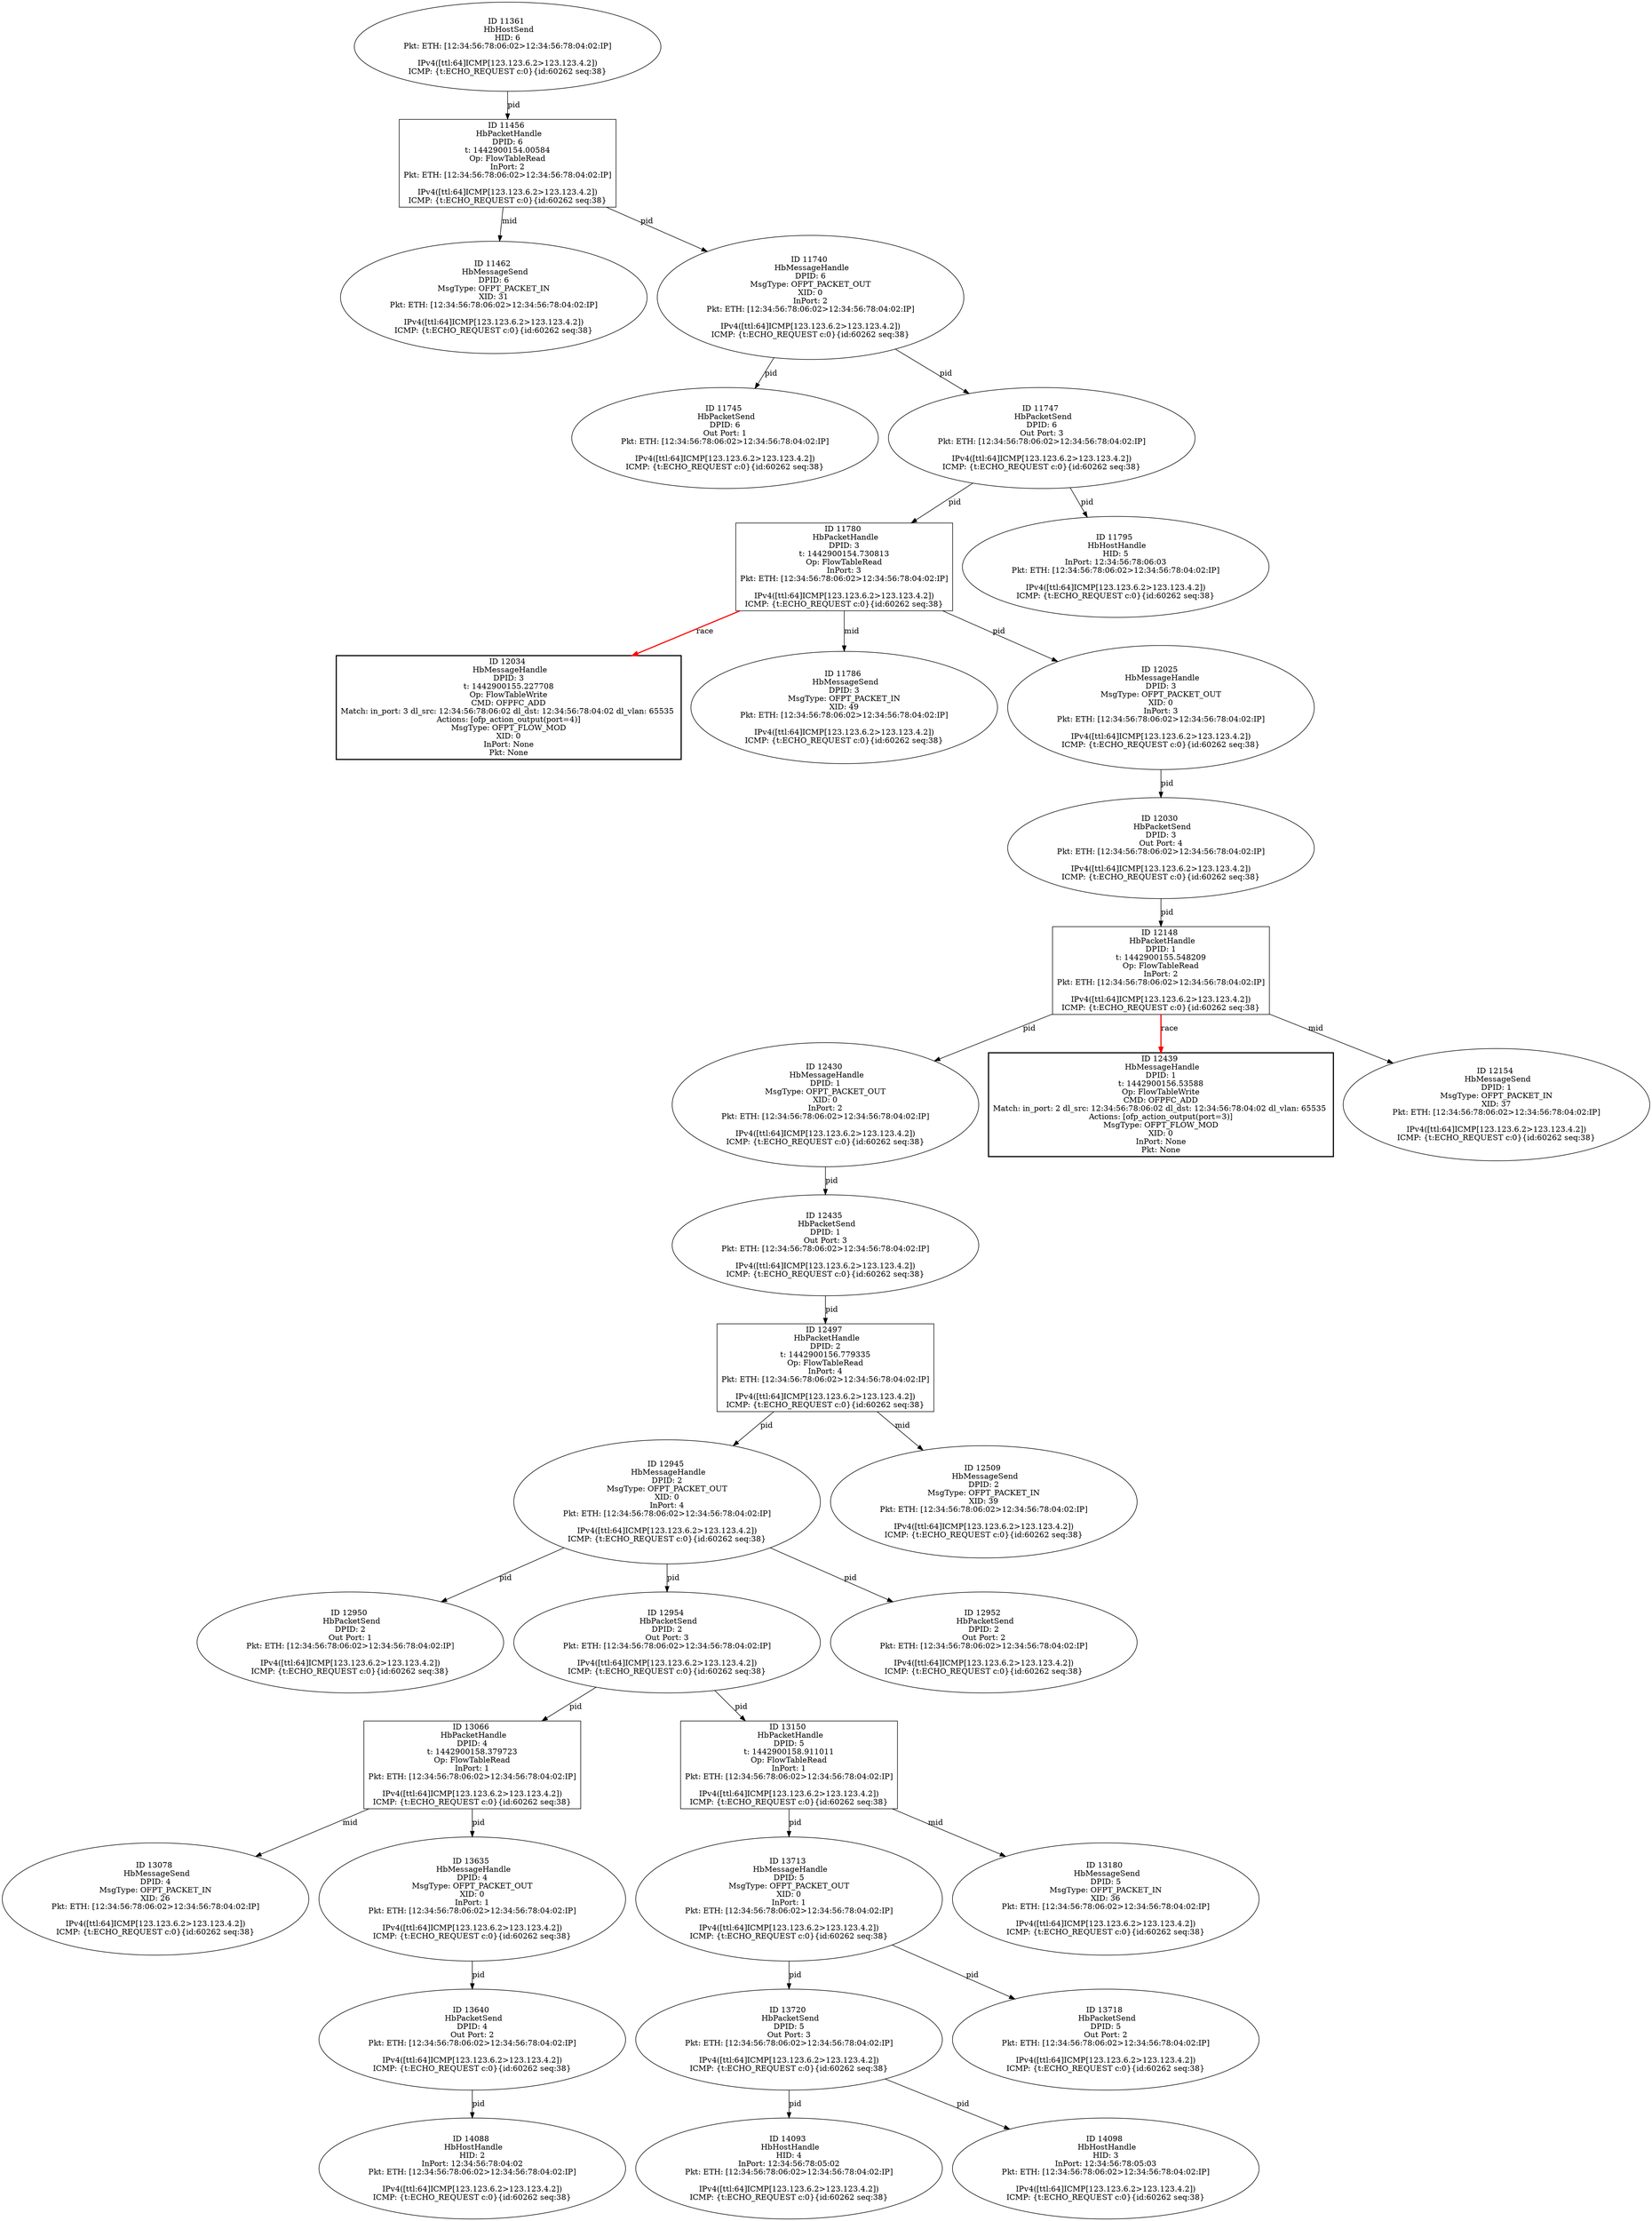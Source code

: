 strict digraph G {
12034 [shape=box, style=bold, event=<hb_events.HbMessageHandle object at 0x10a6fd610>, label="ID 12034 
 HbMessageHandle
DPID: 3
t: 1442900155.227708
Op: FlowTableWrite
CMD: OFPFC_ADD
Match: in_port: 3 dl_src: 12:34:56:78:06:02 dl_dst: 12:34:56:78:04:02 dl_vlan: 65535 
Actions: [ofp_action_output(port=4)]
MsgType: OFPT_FLOW_MOD
XID: 0
InPort: None
Pkt: None"];
11780 [shape=box, event=<hb_events.HbPacketHandle object at 0x10a5db850>, label="ID 11780 
 HbPacketHandle
DPID: 3
t: 1442900154.730813
Op: FlowTableRead
InPort: 3
Pkt: ETH: [12:34:56:78:06:02>12:34:56:78:04:02:IP]

IPv4([ttl:64]ICMP[123.123.6.2>123.123.4.2])
ICMP: {t:ECHO_REQUEST c:0}{id:60262 seq:38}"];
13078 [shape=oval, event=<hb_events.HbMessageSend object at 0x10acbcc10>, label="ID 13078 
 HbMessageSend
DPID: 4
MsgType: OFPT_PACKET_IN
XID: 26
Pkt: ETH: [12:34:56:78:06:02>12:34:56:78:04:02:IP]

IPv4([ttl:64]ICMP[123.123.6.2>123.123.4.2])
ICMP: {t:ECHO_REQUEST c:0}{id:60262 seq:38}"];
14088 [shape=oval, event=<hb_events.HbHostHandle object at 0x10afe3190>, label="ID 14088 
 HbHostHandle
HID: 2
InPort: 12:34:56:78:04:02
Pkt: ETH: [12:34:56:78:06:02>12:34:56:78:04:02:IP]

IPv4([ttl:64]ICMP[123.123.6.2>123.123.4.2])
ICMP: {t:ECHO_REQUEST c:0}{id:60262 seq:38}"];
13066 [shape=box, event=<hb_events.HbPacketHandle object at 0x10acb8b10>, label="ID 13066 
 HbPacketHandle
DPID: 4
t: 1442900158.379723
Op: FlowTableRead
InPort: 1
Pkt: ETH: [12:34:56:78:06:02>12:34:56:78:04:02:IP]

IPv4([ttl:64]ICMP[123.123.6.2>123.123.4.2])
ICMP: {t:ECHO_REQUEST c:0}{id:60262 seq:38}"];
14093 [shape=oval, event=<hb_events.HbHostHandle object at 0x10afe3610>, label="ID 14093 
 HbHostHandle
HID: 4
InPort: 12:34:56:78:05:02
Pkt: ETH: [12:34:56:78:06:02>12:34:56:78:04:02:IP]

IPv4([ttl:64]ICMP[123.123.6.2>123.123.4.2])
ICMP: {t:ECHO_REQUEST c:0}{id:60262 seq:38}"];
12430 [shape=oval, event=<hb_events.HbMessageHandle object at 0x10a980dd0>, label="ID 12430 
 HbMessageHandle
DPID: 1
MsgType: OFPT_PACKET_OUT
XID: 0
InPort: 2
Pkt: ETH: [12:34:56:78:06:02>12:34:56:78:04:02:IP]

IPv4([ttl:64]ICMP[123.123.6.2>123.123.4.2])
ICMP: {t:ECHO_REQUEST c:0}{id:60262 seq:38}"];
12945 [shape=oval, event=<hb_events.HbMessageHandle object at 0x10ac5c210>, label="ID 12945 
 HbMessageHandle
DPID: 2
MsgType: OFPT_PACKET_OUT
XID: 0
InPort: 4
Pkt: ETH: [12:34:56:78:06:02>12:34:56:78:04:02:IP]

IPv4([ttl:64]ICMP[123.123.6.2>123.123.4.2])
ICMP: {t:ECHO_REQUEST c:0}{id:60262 seq:38}"];
14098 [shape=oval, event=<hb_events.HbHostHandle object at 0x10afe3a90>, label="ID 14098 
 HbHostHandle
HID: 3
InPort: 12:34:56:78:05:03
Pkt: ETH: [12:34:56:78:06:02>12:34:56:78:04:02:IP]

IPv4([ttl:64]ICMP[123.123.6.2>123.123.4.2])
ICMP: {t:ECHO_REQUEST c:0}{id:60262 seq:38}"];
12435 [shape=oval, event=<hb_events.HbPacketSend object at 0x10a984110>, label="ID 12435 
 HbPacketSend
DPID: 1
Out Port: 3
Pkt: ETH: [12:34:56:78:06:02>12:34:56:78:04:02:IP]

IPv4([ttl:64]ICMP[123.123.6.2>123.123.4.2])
ICMP: {t:ECHO_REQUEST c:0}{id:60262 seq:38}"];
12950 [shape=oval, event=<hb_events.HbPacketSend object at 0x10ac5c890>, label="ID 12950 
 HbPacketSend
DPID: 2
Out Port: 1
Pkt: ETH: [12:34:56:78:06:02>12:34:56:78:04:02:IP]

IPv4([ttl:64]ICMP[123.123.6.2>123.123.4.2])
ICMP: {t:ECHO_REQUEST c:0}{id:60262 seq:38}"];
12439 [shape=box, style=bold, event=<hb_events.HbMessageHandle object at 0x10a9a5650>, label="ID 12439 
 HbMessageHandle
DPID: 1
t: 1442900156.53588
Op: FlowTableWrite
CMD: OFPFC_ADD
Match: in_port: 2 dl_src: 12:34:56:78:06:02 dl_dst: 12:34:56:78:04:02 dl_vlan: 65535 
Actions: [ofp_action_output(port=3)]
MsgType: OFPT_FLOW_MOD
XID: 0
InPort: None
Pkt: None"];
13720 [shape=oval, event=<hb_events.HbPacketSend object at 0x10aefcad0>, label="ID 13720 
 HbPacketSend
DPID: 5
Out Port: 3
Pkt: ETH: [12:34:56:78:06:02>12:34:56:78:04:02:IP]

IPv4([ttl:64]ICMP[123.123.6.2>123.123.4.2])
ICMP: {t:ECHO_REQUEST c:0}{id:60262 seq:38}"];
12954 [shape=oval, event=<hb_events.HbPacketSend object at 0x10ac5cc90>, label="ID 12954 
 HbPacketSend
DPID: 2
Out Port: 3
Pkt: ETH: [12:34:56:78:06:02>12:34:56:78:04:02:IP]

IPv4([ttl:64]ICMP[123.123.6.2>123.123.4.2])
ICMP: {t:ECHO_REQUEST c:0}{id:60262 seq:38}"];
11786 [shape=oval, event=<hb_events.HbMessageSend object at 0x10a5dbf90>, label="ID 11786 
 HbMessageSend
DPID: 3
MsgType: OFPT_PACKET_IN
XID: 49
Pkt: ETH: [12:34:56:78:06:02>12:34:56:78:04:02:IP]

IPv4([ttl:64]ICMP[123.123.6.2>123.123.4.2])
ICMP: {t:ECHO_REQUEST c:0}{id:60262 seq:38}"];
11456 [shape=box, event=<hb_events.HbPacketHandle object at 0x10a40a850>, label="ID 11456 
 HbPacketHandle
DPID: 6
t: 1442900154.00584
Op: FlowTableRead
InPort: 2
Pkt: ETH: [12:34:56:78:06:02>12:34:56:78:04:02:IP]

IPv4([ttl:64]ICMP[123.123.6.2>123.123.4.2])
ICMP: {t:ECHO_REQUEST c:0}{id:60262 seq:38}"];
13635 [shape=oval, event=<hb_events.HbMessageHandle object at 0x10aec8e50>, label="ID 13635 
 HbMessageHandle
DPID: 4
MsgType: OFPT_PACKET_OUT
XID: 0
InPort: 1
Pkt: ETH: [12:34:56:78:06:02>12:34:56:78:04:02:IP]

IPv4([ttl:64]ICMP[123.123.6.2>123.123.4.2])
ICMP: {t:ECHO_REQUEST c:0}{id:60262 seq:38}"];
11462 [shape=oval, event=<hb_events.HbMessageSend object at 0x10a436650>, label="ID 11462 
 HbMessageSend
DPID: 6
MsgType: OFPT_PACKET_IN
XID: 31
Pkt: ETH: [12:34:56:78:06:02>12:34:56:78:04:02:IP]

IPv4([ttl:64]ICMP[123.123.6.2>123.123.4.2])
ICMP: {t:ECHO_REQUEST c:0}{id:60262 seq:38}"];
11745 [shape=oval, event=<hb_events.HbPacketSend object at 0x10a59a490>, label="ID 11745 
 HbPacketSend
DPID: 6
Out Port: 1
Pkt: ETH: [12:34:56:78:06:02>12:34:56:78:04:02:IP]

IPv4([ttl:64]ICMP[123.123.6.2>123.123.4.2])
ICMP: {t:ECHO_REQUEST c:0}{id:60262 seq:38}"];
13640 [shape=oval, event=<hb_events.HbPacketSend object at 0x10aece910>, label="ID 13640 
 HbPacketSend
DPID: 4
Out Port: 2
Pkt: ETH: [12:34:56:78:06:02>12:34:56:78:04:02:IP]

IPv4([ttl:64]ICMP[123.123.6.2>123.123.4.2])
ICMP: {t:ECHO_REQUEST c:0}{id:60262 seq:38}"];
12497 [shape=box, event=<hb_events.HbPacketHandle object at 0x10a9d4f10>, label="ID 12497 
 HbPacketHandle
DPID: 2
t: 1442900156.779335
Op: FlowTableRead
InPort: 4
Pkt: ETH: [12:34:56:78:06:02>12:34:56:78:04:02:IP]

IPv4([ttl:64]ICMP[123.123.6.2>123.123.4.2])
ICMP: {t:ECHO_REQUEST c:0}{id:60262 seq:38}"];
11740 [shape=oval, event=<hb_events.HbMessageHandle object at 0x10a575350>, label="ID 11740 
 HbMessageHandle
DPID: 6
MsgType: OFPT_PACKET_OUT
XID: 0
InPort: 2
Pkt: ETH: [12:34:56:78:06:02>12:34:56:78:04:02:IP]

IPv4([ttl:64]ICMP[123.123.6.2>123.123.4.2])
ICMP: {t:ECHO_REQUEST c:0}{id:60262 seq:38}"];
12509 [shape=oval, event=<hb_events.HbMessageSend object at 0x10a9c68d0>, label="ID 12509 
 HbMessageSend
DPID: 2
MsgType: OFPT_PACKET_IN
XID: 39
Pkt: ETH: [12:34:56:78:06:02>12:34:56:78:04:02:IP]

IPv4([ttl:64]ICMP[123.123.6.2>123.123.4.2])
ICMP: {t:ECHO_REQUEST c:0}{id:60262 seq:38}"];
13150 [shape=box, event=<hb_events.HbPacketHandle object at 0x10acc58d0>, label="ID 13150 
 HbPacketHandle
DPID: 5
t: 1442900158.911011
Op: FlowTableRead
InPort: 1
Pkt: ETH: [12:34:56:78:06:02>12:34:56:78:04:02:IP]

IPv4([ttl:64]ICMP[123.123.6.2>123.123.4.2])
ICMP: {t:ECHO_REQUEST c:0}{id:60262 seq:38}"];
11361 [shape=oval, event=<hb_events.HbHostSend object at 0x10a3b6e10>, label="ID 11361 
 HbHostSend
HID: 6
Pkt: ETH: [12:34:56:78:06:02>12:34:56:78:04:02:IP]

IPv4([ttl:64]ICMP[123.123.6.2>123.123.4.2])
ICMP: {t:ECHO_REQUEST c:0}{id:60262 seq:38}"];
11747 [shape=oval, event=<hb_events.HbPacketSend object at 0x10a59a6d0>, label="ID 11747 
 HbPacketSend
DPID: 6
Out Port: 3
Pkt: ETH: [12:34:56:78:06:02>12:34:56:78:04:02:IP]

IPv4([ttl:64]ICMP[123.123.6.2>123.123.4.2])
ICMP: {t:ECHO_REQUEST c:0}{id:60262 seq:38}"];
13713 [shape=oval, event=<hb_events.HbMessageHandle object at 0x10aefc150>, label="ID 13713 
 HbMessageHandle
DPID: 5
MsgType: OFPT_PACKET_OUT
XID: 0
InPort: 1
Pkt: ETH: [12:34:56:78:06:02>12:34:56:78:04:02:IP]

IPv4([ttl:64]ICMP[123.123.6.2>123.123.4.2])
ICMP: {t:ECHO_REQUEST c:0}{id:60262 seq:38}"];
12952 [shape=oval, event=<hb_events.HbPacketSend object at 0x10ac5cb50>, label="ID 12952 
 HbPacketSend
DPID: 2
Out Port: 2
Pkt: ETH: [12:34:56:78:06:02>12:34:56:78:04:02:IP]

IPv4([ttl:64]ICMP[123.123.6.2>123.123.4.2])
ICMP: {t:ECHO_REQUEST c:0}{id:60262 seq:38}"];
13718 [shape=oval, event=<hb_events.HbPacketSend object at 0x10aefc890>, label="ID 13718 
 HbPacketSend
DPID: 5
Out Port: 2
Pkt: ETH: [12:34:56:78:06:02>12:34:56:78:04:02:IP]

IPv4([ttl:64]ICMP[123.123.6.2>123.123.4.2])
ICMP: {t:ECHO_REQUEST c:0}{id:60262 seq:38}"];
11795 [shape=oval, event=<hb_events.HbHostHandle object at 0x10a5e76d0>, label="ID 11795 
 HbHostHandle
HID: 5
InPort: 12:34:56:78:06:03
Pkt: ETH: [12:34:56:78:06:02>12:34:56:78:04:02:IP]

IPv4([ttl:64]ICMP[123.123.6.2>123.123.4.2])
ICMP: {t:ECHO_REQUEST c:0}{id:60262 seq:38}"];
12148 [shape=box, event=<hb_events.HbPacketHandle object at 0x10a799090>, label="ID 12148 
 HbPacketHandle
DPID: 1
t: 1442900155.548209
Op: FlowTableRead
InPort: 2
Pkt: ETH: [12:34:56:78:06:02>12:34:56:78:04:02:IP]

IPv4([ttl:64]ICMP[123.123.6.2>123.123.4.2])
ICMP: {t:ECHO_REQUEST c:0}{id:60262 seq:38}"];
12025 [shape=oval, event=<hb_events.HbMessageHandle object at 0x10a703690>, label="ID 12025 
 HbMessageHandle
DPID: 3
MsgType: OFPT_PACKET_OUT
XID: 0
InPort: 3
Pkt: ETH: [12:34:56:78:06:02>12:34:56:78:04:02:IP]

IPv4([ttl:64]ICMP[123.123.6.2>123.123.4.2])
ICMP: {t:ECHO_REQUEST c:0}{id:60262 seq:38}"];
12154 [shape=oval, event=<hb_events.HbMessageSend object at 0x10a7b9810>, label="ID 12154 
 HbMessageSend
DPID: 1
MsgType: OFPT_PACKET_IN
XID: 37
Pkt: ETH: [12:34:56:78:06:02>12:34:56:78:04:02:IP]

IPv4([ttl:64]ICMP[123.123.6.2>123.123.4.2])
ICMP: {t:ECHO_REQUEST c:0}{id:60262 seq:38}"];
13180 [shape=oval, event=<hb_events.HbMessageSend object at 0x10ad53a50>, label="ID 13180 
 HbMessageSend
DPID: 5
MsgType: OFPT_PACKET_IN
XID: 36
Pkt: ETH: [12:34:56:78:06:02>12:34:56:78:04:02:IP]

IPv4([ttl:64]ICMP[123.123.6.2>123.123.4.2])
ICMP: {t:ECHO_REQUEST c:0}{id:60262 seq:38}"];
12030 [shape=oval, event=<hb_events.HbPacketSend object at 0x10a707510>, label="ID 12030 
 HbPacketSend
DPID: 3
Out Port: 4
Pkt: ETH: [12:34:56:78:06:02>12:34:56:78:04:02:IP]

IPv4([ttl:64]ICMP[123.123.6.2>123.123.4.2])
ICMP: {t:ECHO_REQUEST c:0}{id:60262 seq:38}"];
11780 -> 12025  [rel=pid, label=pid];
11780 -> 11786  [rel=mid, label=mid];
11780 -> 12034  [harmful=True, color=red, style=bold, rel=race, label=race];
13066 -> 13635  [rel=pid, label=pid];
13066 -> 13078  [rel=mid, label=mid];
12430 -> 12435  [rel=pid, label=pid];
12945 -> 12952  [rel=pid, label=pid];
12945 -> 12954  [rel=pid, label=pid];
12945 -> 12950  [rel=pid, label=pid];
12435 -> 12497  [rel=pid, label=pid];
13720 -> 14098  [rel=pid, label=pid];
13720 -> 14093  [rel=pid, label=pid];
12954 -> 13066  [rel=pid, label=pid];
12954 -> 13150  [rel=pid, label=pid];
11456 -> 11740  [rel=pid, label=pid];
11456 -> 11462  [rel=mid, label=mid];
13635 -> 13640  [rel=pid, label=pid];
11361 -> 11456  [rel=pid, label=pid];
13640 -> 14088  [rel=pid, label=pid];
12497 -> 12945  [rel=pid, label=pid];
12497 -> 12509  [rel=mid, label=mid];
11740 -> 11745  [rel=pid, label=pid];
11740 -> 11747  [rel=pid, label=pid];
13150 -> 13713  [rel=pid, label=pid];
13150 -> 13180  [rel=mid, label=mid];
11747 -> 11795  [rel=pid, label=pid];
11747 -> 11780  [rel=pid, label=pid];
13713 -> 13720  [rel=pid, label=pid];
13713 -> 13718  [rel=pid, label=pid];
12148 -> 12154  [rel=mid, label=mid];
12148 -> 12430  [rel=pid, label=pid];
12148 -> 12439  [harmful=True, color=red, style=bold, rel=race, label=race];
12025 -> 12030  [rel=pid, label=pid];
12030 -> 12148  [rel=pid, label=pid];
}

